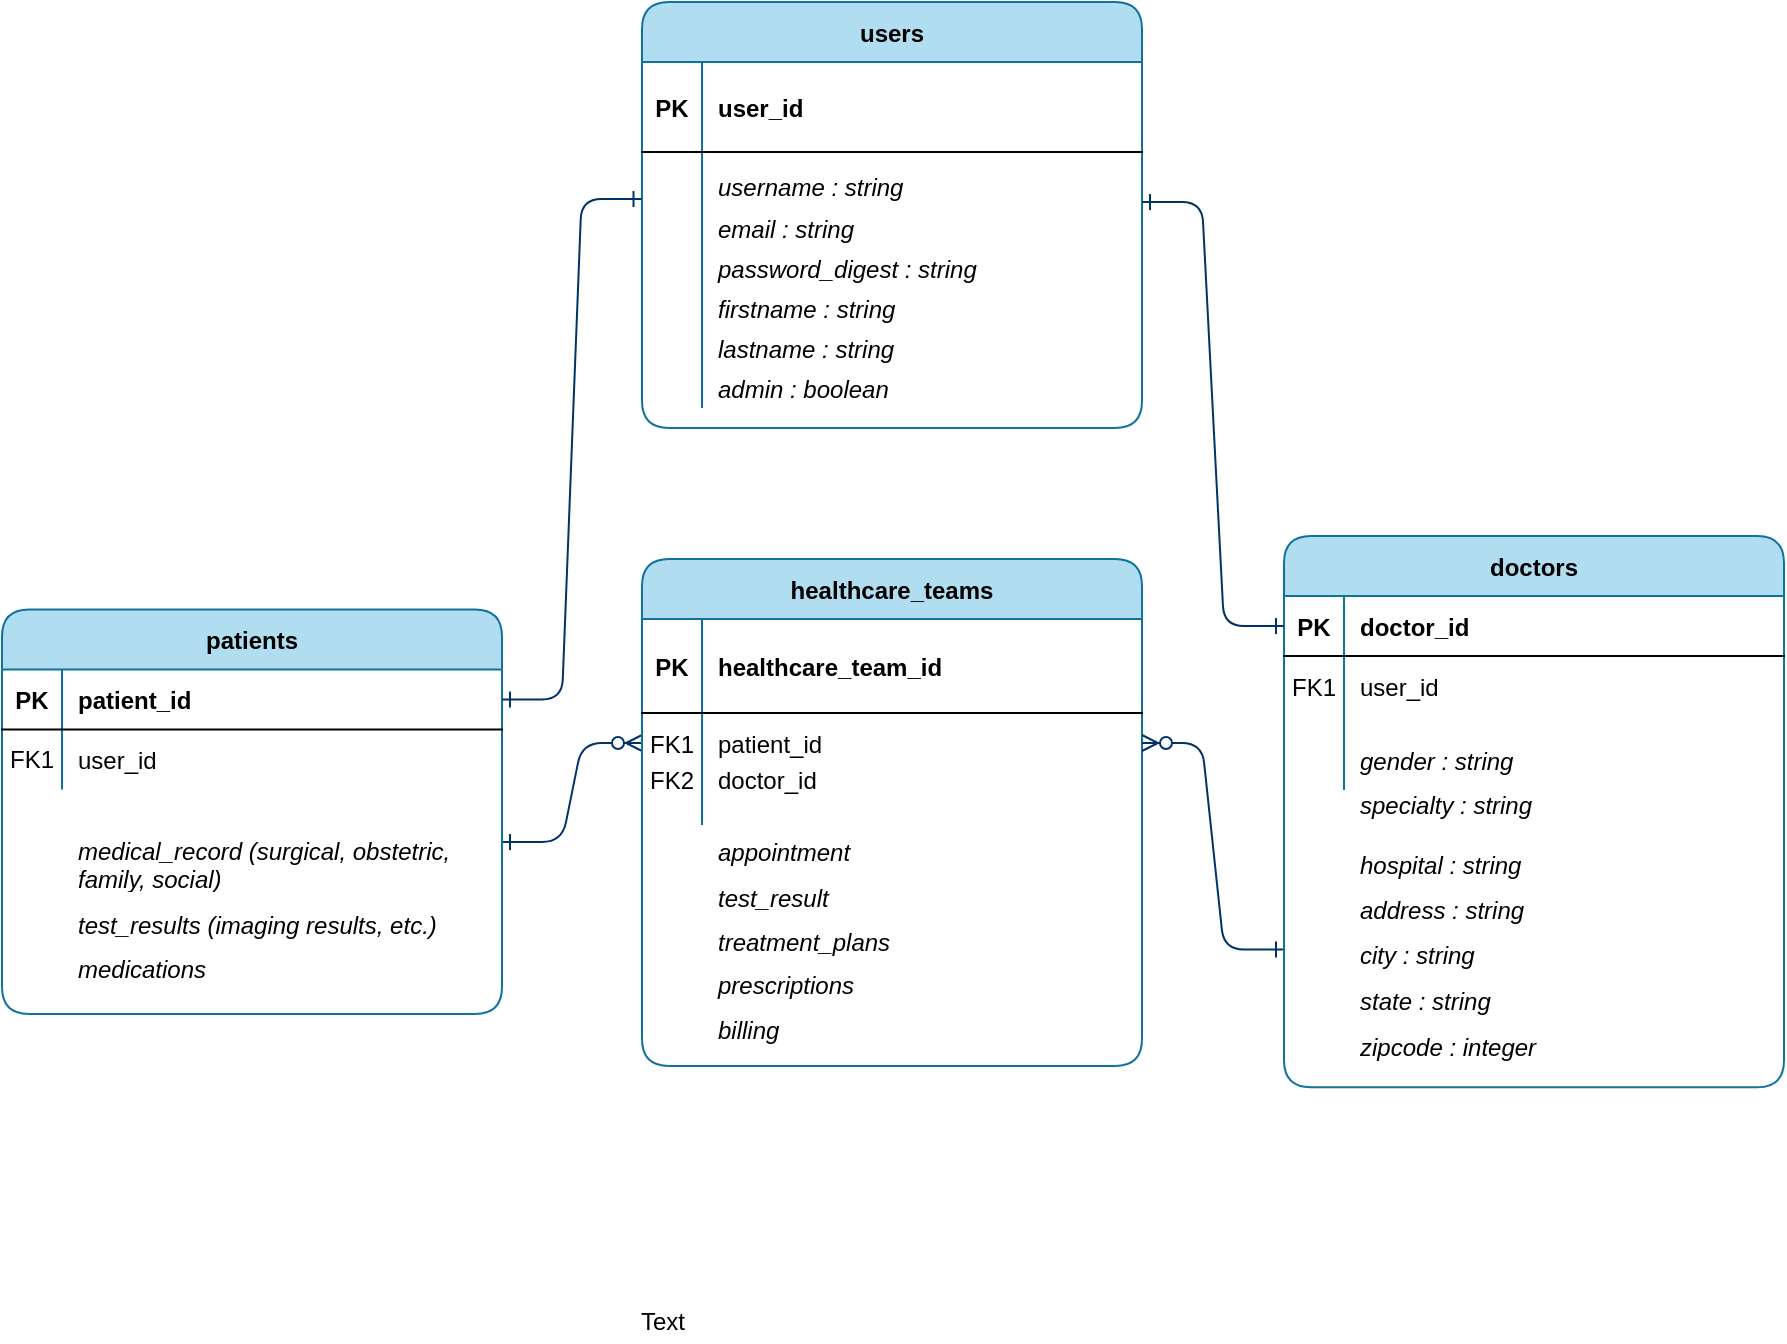 <mxfile version="13.9.9" type="device"><diagram id="R2lEEEUBdFMjLlhIrx00" name="Page-1"><mxGraphModel dx="610" dy="817" grid="1" gridSize="10" guides="1" tooltips="1" connect="1" arrows="1" fold="1" page="1" pageScale="1" pageWidth="1100" pageHeight="850" math="0" shadow="0" extFonts="Permanent Marker^https://fonts.googleapis.com/css?family=Permanent+Marker"><root><mxCell id="0"/><mxCell id="1" parent="0"/><mxCell id="C-vyLk0tnHw3VtMMgP7b-1" value="" style="edgeStyle=entityRelationEdgeStyle;endArrow=ERzeroToMany;startArrow=ERone;endFill=1;startFill=0;strokeColor=#003366;" parent="1" target="C-vyLk0tnHw3VtMMgP7b-6" edge="1"><mxGeometry width="100" height="100" relative="1" as="geometry"><mxPoint x="330" y="550" as="sourcePoint"/><mxPoint x="390" y="899" as="targetPoint"/></mxGeometry></mxCell><mxCell id="C-vyLk0tnHw3VtMMgP7b-2" value="healthcare_teams" style="shape=table;startSize=30;container=1;collapsible=1;childLayout=tableLayout;fixedRows=1;rowLines=0;fontStyle=1;align=center;resizeLast=1;rounded=1;fillColor=#b1ddf0;strokeColor=#10739e;" parent="1" vertex="1"><mxGeometry x="400" y="408.5" width="250" height="253.5" as="geometry"/></mxCell><mxCell id="C-vyLk0tnHw3VtMMgP7b-3" value="" style="shape=partialRectangle;collapsible=0;dropTarget=0;pointerEvents=0;fillColor=none;points=[[0,0.5],[1,0.5]];portConstraint=eastwest;top=0;left=0;right=0;bottom=1;" parent="C-vyLk0tnHw3VtMMgP7b-2" vertex="1"><mxGeometry y="30" width="250" height="47" as="geometry"/></mxCell><mxCell id="C-vyLk0tnHw3VtMMgP7b-4" value="PK" style="shape=partialRectangle;overflow=hidden;connectable=0;fillColor=none;top=0;left=0;bottom=0;right=0;fontStyle=1;" parent="C-vyLk0tnHw3VtMMgP7b-3" vertex="1"><mxGeometry width="30" height="47" as="geometry"/></mxCell><mxCell id="C-vyLk0tnHw3VtMMgP7b-5" value="healthcare_team_id" style="shape=partialRectangle;overflow=hidden;connectable=0;fillColor=none;top=0;left=0;bottom=0;right=0;align=left;spacingLeft=6;fontStyle=1;" parent="C-vyLk0tnHw3VtMMgP7b-3" vertex="1"><mxGeometry x="30" width="220" height="47" as="geometry"/></mxCell><mxCell id="C-vyLk0tnHw3VtMMgP7b-6" value="" style="shape=partialRectangle;collapsible=0;dropTarget=0;pointerEvents=0;fillColor=none;points=[[0,0.5],[1,0.5]];portConstraint=eastwest;top=0;left=0;right=0;bottom=0;" parent="C-vyLk0tnHw3VtMMgP7b-2" vertex="1"><mxGeometry y="77" width="250" height="30" as="geometry"/></mxCell><mxCell id="C-vyLk0tnHw3VtMMgP7b-7" value="FK1" style="shape=partialRectangle;overflow=hidden;connectable=0;fillColor=none;top=0;left=0;bottom=0;right=0;" parent="C-vyLk0tnHw3VtMMgP7b-6" vertex="1"><mxGeometry width="30" height="30" as="geometry"/></mxCell><mxCell id="C-vyLk0tnHw3VtMMgP7b-8" value="patient_id" style="shape=partialRectangle;overflow=hidden;connectable=0;fillColor=none;top=0;left=0;bottom=0;right=0;align=left;spacingLeft=6;" parent="C-vyLk0tnHw3VtMMgP7b-6" vertex="1"><mxGeometry x="30" width="220" height="30" as="geometry"/></mxCell><mxCell id="C-vyLk0tnHw3VtMMgP7b-9" value="" style="shape=partialRectangle;collapsible=0;dropTarget=0;pointerEvents=0;fillColor=none;points=[[0,0.5],[1,0.5]];portConstraint=eastwest;top=0;left=0;right=0;bottom=0;" parent="C-vyLk0tnHw3VtMMgP7b-2" vertex="1"><mxGeometry y="107" width="250" height="26" as="geometry"/></mxCell><mxCell id="C-vyLk0tnHw3VtMMgP7b-10" value="" style="shape=partialRectangle;overflow=hidden;connectable=0;fillColor=none;top=0;left=0;bottom=0;right=0;" parent="C-vyLk0tnHw3VtMMgP7b-9" vertex="1"><mxGeometry width="30" height="26" as="geometry"/></mxCell><mxCell id="C-vyLk0tnHw3VtMMgP7b-11" value="" style="shape=partialRectangle;overflow=hidden;connectable=0;fillColor=none;top=0;left=0;bottom=0;right=0;align=left;spacingLeft=6;" parent="C-vyLk0tnHw3VtMMgP7b-9" vertex="1"><mxGeometry x="30" width="220" height="26" as="geometry"/></mxCell><mxCell id="C-vyLk0tnHw3VtMMgP7b-23" value="patients" style="shape=table;startSize=30;container=1;collapsible=1;childLayout=tableLayout;fixedRows=1;rowLines=0;fontStyle=1;align=center;resizeLast=1;rounded=1;fillColor=#b1ddf0;strokeColor=#10739e;" parent="1" vertex="1"><mxGeometry x="80" y="433.74" width="250" height="202.25" as="geometry"/></mxCell><mxCell id="C-vyLk0tnHw3VtMMgP7b-24" value="" style="shape=partialRectangle;collapsible=0;dropTarget=0;pointerEvents=0;fillColor=none;points=[[0,0.5],[1,0.5]];portConstraint=eastwest;top=0;left=0;right=0;bottom=1;" parent="C-vyLk0tnHw3VtMMgP7b-23" vertex="1"><mxGeometry y="30" width="250" height="30" as="geometry"/></mxCell><mxCell id="C-vyLk0tnHw3VtMMgP7b-25" value="PK" style="shape=partialRectangle;overflow=hidden;connectable=0;fillColor=none;top=0;left=0;bottom=0;right=0;fontStyle=1;" parent="C-vyLk0tnHw3VtMMgP7b-24" vertex="1"><mxGeometry width="30" height="30" as="geometry"/></mxCell><mxCell id="C-vyLk0tnHw3VtMMgP7b-26" value="patient_id" style="shape=partialRectangle;overflow=hidden;connectable=0;fillColor=none;top=0;left=0;bottom=0;right=0;align=left;spacingLeft=6;fontStyle=1;" parent="C-vyLk0tnHw3VtMMgP7b-24" vertex="1"><mxGeometry x="30" width="220" height="30" as="geometry"/></mxCell><mxCell id="C-vyLk0tnHw3VtMMgP7b-27" value="" style="shape=partialRectangle;collapsible=0;dropTarget=0;pointerEvents=0;fillColor=none;points=[[0,0.5],[1,0.5]];portConstraint=eastwest;top=0;left=0;right=0;bottom=0;" parent="C-vyLk0tnHw3VtMMgP7b-23" vertex="1"><mxGeometry y="60" width="250" height="30" as="geometry"/></mxCell><mxCell id="C-vyLk0tnHw3VtMMgP7b-28" value="" style="shape=partialRectangle;overflow=hidden;connectable=0;fillColor=none;top=0;left=0;bottom=0;right=0;" parent="C-vyLk0tnHw3VtMMgP7b-27" vertex="1"><mxGeometry width="30" height="30" as="geometry"/></mxCell><mxCell id="C-vyLk0tnHw3VtMMgP7b-29" value="user_id" style="shape=partialRectangle;overflow=hidden;connectable=0;fillColor=none;top=0;left=0;bottom=0;right=0;align=left;spacingLeft=6;" parent="C-vyLk0tnHw3VtMMgP7b-27" vertex="1"><mxGeometry x="30" width="220" height="30" as="geometry"/></mxCell><mxCell id="C-vyLk0tnHw3VtMMgP7b-12" value="" style="edgeStyle=entityRelationEdgeStyle;endArrow=ERzeroToMany;startArrow=ERone;endFill=1;startFill=0;entryX=1;entryY=0.5;entryDx=0;entryDy=0;exitX=0;exitY=0.75;exitDx=0;exitDy=0;strokeColor=#003366;" parent="1" source="MzPd2CHmNBtsARFh89y6-18" target="C-vyLk0tnHw3VtMMgP7b-6" edge="1"><mxGeometry width="100" height="100" relative="1" as="geometry"><mxPoint x="721" y="550" as="sourcePoint"/><mxPoint x="410" y="484" as="targetPoint"/></mxGeometry></mxCell><mxCell id="MzPd2CHmNBtsARFh89y6-7" value="FK2" style="shape=partialRectangle;overflow=hidden;connectable=0;fillColor=none;top=0;left=0;bottom=0;right=0;" parent="1" vertex="1"><mxGeometry x="400" y="503.5" width="30" height="30" as="geometry"/></mxCell><mxCell id="MzPd2CHmNBtsARFh89y6-18" value="doctors" style="shape=table;startSize=30;container=1;collapsible=1;childLayout=tableLayout;fixedRows=1;rowLines=0;fontStyle=1;align=center;resizeLast=1;rounded=1;fillColor=#b1ddf0;strokeColor=#10739e;" parent="1" vertex="1"><mxGeometry x="721" y="397.06" width="250" height="275.62" as="geometry"/></mxCell><mxCell id="MzPd2CHmNBtsARFh89y6-19" value="" style="shape=partialRectangle;collapsible=0;dropTarget=0;pointerEvents=0;fillColor=none;points=[[0,0.5],[1,0.5]];portConstraint=eastwest;top=0;left=0;right=0;bottom=1;" parent="MzPd2CHmNBtsARFh89y6-18" vertex="1"><mxGeometry y="30" width="250" height="30" as="geometry"/></mxCell><mxCell id="MzPd2CHmNBtsARFh89y6-20" value="PK" style="shape=partialRectangle;overflow=hidden;connectable=0;fillColor=none;top=0;left=0;bottom=0;right=0;fontStyle=1;" parent="MzPd2CHmNBtsARFh89y6-19" vertex="1"><mxGeometry width="30" height="30" as="geometry"/></mxCell><mxCell id="MzPd2CHmNBtsARFh89y6-21" value="doctor_id" style="shape=partialRectangle;overflow=hidden;connectable=0;fillColor=none;top=0;left=0;bottom=0;right=0;align=left;spacingLeft=6;fontStyle=1;" parent="MzPd2CHmNBtsARFh89y6-19" vertex="1"><mxGeometry x="30" width="220" height="30" as="geometry"/></mxCell><mxCell id="MzPd2CHmNBtsARFh89y6-22" value="" style="shape=partialRectangle;collapsible=0;dropTarget=0;pointerEvents=0;fillColor=none;points=[[0,0.5],[1,0.5]];portConstraint=eastwest;top=0;left=0;right=0;bottom=0;" parent="MzPd2CHmNBtsARFh89y6-18" vertex="1"><mxGeometry y="60" width="250" height="30" as="geometry"/></mxCell><mxCell id="MzPd2CHmNBtsARFh89y6-23" value="FK1" style="shape=partialRectangle;overflow=hidden;connectable=0;fillColor=none;top=0;left=0;bottom=0;right=0;" parent="MzPd2CHmNBtsARFh89y6-22" vertex="1"><mxGeometry width="30" height="30" as="geometry"/></mxCell><mxCell id="MzPd2CHmNBtsARFh89y6-24" value="user_id" style="shape=partialRectangle;overflow=hidden;connectable=0;fillColor=none;top=0;left=0;bottom=0;right=0;align=left;spacingLeft=6;" parent="MzPd2CHmNBtsARFh89y6-22" vertex="1"><mxGeometry x="30" width="220" height="30" as="geometry"/></mxCell><mxCell id="MzPd2CHmNBtsARFh89y6-25" value="" style="shape=partialRectangle;collapsible=0;dropTarget=0;pointerEvents=0;fillColor=none;points=[[0,0.5],[1,0.5]];portConstraint=eastwest;top=0;left=0;right=0;bottom=0;" parent="MzPd2CHmNBtsARFh89y6-18" vertex="1"><mxGeometry y="90" width="250" height="37" as="geometry"/></mxCell><mxCell id="MzPd2CHmNBtsARFh89y6-26" value="" style="shape=partialRectangle;overflow=hidden;connectable=0;fillColor=none;top=0;left=0;bottom=0;right=0;" parent="MzPd2CHmNBtsARFh89y6-25" vertex="1"><mxGeometry width="30" height="37" as="geometry"/></mxCell><mxCell id="MzPd2CHmNBtsARFh89y6-27" value="" style="shape=partialRectangle;overflow=hidden;connectable=0;fillColor=none;top=0;left=0;bottom=0;right=0;align=left;spacingLeft=6;" parent="MzPd2CHmNBtsARFh89y6-25" vertex="1"><mxGeometry x="30" width="220" height="37" as="geometry"/></mxCell><mxCell id="MzPd2CHmNBtsARFh89y6-30" value="doctor_id" style="shape=partialRectangle;overflow=hidden;connectable=0;fillColor=none;top=0;left=0;bottom=0;right=0;align=left;spacingLeft=6;" parent="1" vertex="1"><mxGeometry x="430" y="503.5" width="220" height="30" as="geometry"/></mxCell><mxCell id="Juw4Spq1CtYMTUwcJ2YP-6" value="users" style="shape=table;startSize=30;container=1;collapsible=1;childLayout=tableLayout;fixedRows=1;rowLines=0;fontStyle=1;align=center;resizeLast=1;rounded=1;fillColor=#b1ddf0;strokeColor=#10739e;" parent="1" vertex="1"><mxGeometry x="400" y="130" width="250" height="213" as="geometry"/></mxCell><mxCell id="Juw4Spq1CtYMTUwcJ2YP-7" value="" style="shape=partialRectangle;collapsible=0;dropTarget=0;pointerEvents=0;fillColor=none;points=[[0,0.5],[1,0.5]];portConstraint=eastwest;top=0;left=0;right=0;bottom=1;" parent="Juw4Spq1CtYMTUwcJ2YP-6" vertex="1"><mxGeometry y="30" width="250" height="45" as="geometry"/></mxCell><mxCell id="Juw4Spq1CtYMTUwcJ2YP-8" value="PK" style="shape=partialRectangle;overflow=hidden;connectable=0;fillColor=none;top=0;left=0;bottom=0;right=0;fontStyle=1;" parent="Juw4Spq1CtYMTUwcJ2YP-7" vertex="1"><mxGeometry width="30" height="45" as="geometry"/></mxCell><mxCell id="Juw4Spq1CtYMTUwcJ2YP-9" value="user_id" style="shape=partialRectangle;overflow=hidden;connectable=0;fillColor=none;top=0;left=0;bottom=0;right=0;align=left;spacingLeft=6;fontStyle=1;" parent="Juw4Spq1CtYMTUwcJ2YP-7" vertex="1"><mxGeometry x="30" width="220" height="45" as="geometry"/></mxCell><mxCell id="Juw4Spq1CtYMTUwcJ2YP-10" value="" style="shape=partialRectangle;collapsible=0;dropTarget=0;pointerEvents=0;fillColor=none;points=[[0,0.5],[1,0.5]];portConstraint=eastwest;top=0;left=0;right=0;bottom=0;" parent="Juw4Spq1CtYMTUwcJ2YP-6" vertex="1"><mxGeometry y="75" width="250" height="30" as="geometry"/></mxCell><mxCell id="Juw4Spq1CtYMTUwcJ2YP-11" value="" style="shape=partialRectangle;overflow=hidden;connectable=0;fillColor=none;top=0;left=0;bottom=0;right=0;" parent="Juw4Spq1CtYMTUwcJ2YP-10" vertex="1"><mxGeometry width="30" height="30" as="geometry"/></mxCell><mxCell id="Juw4Spq1CtYMTUwcJ2YP-12" value="" style="shape=partialRectangle;overflow=hidden;connectable=0;fillColor=none;top=0;left=0;bottom=0;right=0;align=left;spacingLeft=6;" parent="Juw4Spq1CtYMTUwcJ2YP-10" vertex="1"><mxGeometry x="30" width="220" height="30" as="geometry"/></mxCell><mxCell id="Juw4Spq1CtYMTUwcJ2YP-13" value="" style="shape=partialRectangle;collapsible=0;dropTarget=0;pointerEvents=0;fillColor=none;points=[[0,0.5],[1,0.5]];portConstraint=eastwest;top=0;left=0;right=0;bottom=0;" parent="Juw4Spq1CtYMTUwcJ2YP-6" vertex="1"><mxGeometry y="105" width="250" height="98" as="geometry"/></mxCell><mxCell id="Juw4Spq1CtYMTUwcJ2YP-14" value="" style="shape=partialRectangle;overflow=hidden;connectable=0;fillColor=none;top=0;left=0;bottom=0;right=0;" parent="Juw4Spq1CtYMTUwcJ2YP-13" vertex="1"><mxGeometry width="30" height="98" as="geometry"/></mxCell><mxCell id="Juw4Spq1CtYMTUwcJ2YP-15" value="" style="shape=partialRectangle;overflow=hidden;connectable=0;fillColor=none;top=0;left=0;bottom=0;right=0;align=left;spacingLeft=6;" parent="Juw4Spq1CtYMTUwcJ2YP-13" vertex="1"><mxGeometry x="30" width="220" height="98" as="geometry"/></mxCell><mxCell id="Juw4Spq1CtYMTUwcJ2YP-16" value="" style="edgeStyle=entityRelationEdgeStyle;endArrow=ERone;startArrow=ERone;endFill=0;startFill=0;entryX=1;entryY=0.5;entryDx=0;entryDy=0;exitX=-0.001;exitY=-0.066;exitDx=0;exitDy=0;exitPerimeter=0;strokeColor=#003366;" parent="1" source="Juw4Spq1CtYMTUwcJ2YP-13" target="C-vyLk0tnHw3VtMMgP7b-24" edge="1"><mxGeometry width="100" height="100" relative="1" as="geometry"><mxPoint x="-10" y="474" as="sourcePoint"/><mxPoint x="70" y="540" as="targetPoint"/></mxGeometry></mxCell><mxCell id="Juw4Spq1CtYMTUwcJ2YP-19" value="firstname : string" style="shape=partialRectangle;overflow=hidden;connectable=0;fillColor=none;top=0;left=0;bottom=0;right=0;align=left;spacingLeft=6;fontStyle=2" parent="1" vertex="1"><mxGeometry x="430" y="268" width="220" height="30" as="geometry"/></mxCell><mxCell id="Juw4Spq1CtYMTUwcJ2YP-20" value="lastname : string" style="shape=partialRectangle;overflow=hidden;connectable=0;fillColor=none;top=0;left=0;bottom=0;right=0;align=left;spacingLeft=6;fontStyle=2" parent="1" vertex="1"><mxGeometry x="430" y="288" width="220" height="30" as="geometry"/></mxCell><mxCell id="Juw4Spq1CtYMTUwcJ2YP-21" value="email : string" style="shape=partialRectangle;overflow=hidden;connectable=0;fillColor=none;top=0;left=0;bottom=0;right=0;align=left;spacingLeft=6;fontStyle=2" parent="1" vertex="1"><mxGeometry x="430" y="228" width="220" height="30" as="geometry"/></mxCell><mxCell id="Juw4Spq1CtYMTUwcJ2YP-22" value="password_digest : string" style="shape=partialRectangle;overflow=hidden;connectable=0;fillColor=none;top=0;left=0;bottom=0;right=0;align=left;spacingLeft=6;fontStyle=2" parent="1" vertex="1"><mxGeometry x="430" y="248" width="220" height="30" as="geometry"/></mxCell><mxCell id="Juw4Spq1CtYMTUwcJ2YP-24" value="username : string" style="shape=partialRectangle;overflow=hidden;connectable=0;fillColor=none;top=0;left=0;bottom=0;right=0;align=left;spacingLeft=6;fontStyle=2" parent="1" vertex="1"><mxGeometry x="430" y="207" width="220" height="30" as="geometry"/></mxCell><mxCell id="Juw4Spq1CtYMTUwcJ2YP-26" value="FK1" style="shape=partialRectangle;overflow=hidden;connectable=0;fillColor=none;top=0;left=0;bottom=0;right=0;" parent="1" vertex="1"><mxGeometry x="80" y="493.24" width="30" height="30" as="geometry"/></mxCell><mxCell id="Juw4Spq1CtYMTUwcJ2YP-32" value="specialty : string" style="shape=partialRectangle;overflow=hidden;connectable=0;fillColor=none;top=0;left=0;bottom=0;right=0;align=left;spacingLeft=6;fontStyle=2" parent="1" vertex="1"><mxGeometry x="751" y="516.18" width="220" height="30" as="geometry"/></mxCell><mxCell id="Juw4Spq1CtYMTUwcJ2YP-34" value="medical_record (surgical, obstetric, &#10;family, social) " style="shape=partialRectangle;overflow=hidden;connectable=0;fillColor=none;top=0;left=0;bottom=0;right=0;align=left;spacingLeft=6;fontStyle=2" parent="1" vertex="1"><mxGeometry x="110" y="546.24" width="220" height="30" as="geometry"/></mxCell><mxCell id="Juw4Spq1CtYMTUwcJ2YP-35" value="treatment_plans " style="shape=partialRectangle;overflow=hidden;connectable=0;fillColor=none;top=0;left=0;bottom=0;right=0;align=left;spacingLeft=6;fontStyle=2" parent="1" vertex="1"><mxGeometry x="430" y="584.25" width="220" height="30" as="geometry"/></mxCell><mxCell id="Juw4Spq1CtYMTUwcJ2YP-36" value="test_results (imaging results, etc.)" style="shape=partialRectangle;overflow=hidden;connectable=0;fillColor=none;top=0;left=0;bottom=0;right=0;align=left;spacingLeft=6;fontStyle=2" parent="1" vertex="1"><mxGeometry x="110" y="576.24" width="220" height="30" as="geometry"/></mxCell><mxCell id="Juw4Spq1CtYMTUwcJ2YP-37" value="medications" style="shape=partialRectangle;overflow=hidden;connectable=0;fillColor=none;top=0;left=0;bottom=0;right=0;align=left;spacingLeft=6;fontStyle=2" parent="1" vertex="1"><mxGeometry x="110" y="598.24" width="220" height="30" as="geometry"/></mxCell><mxCell id="Juw4Spq1CtYMTUwcJ2YP-39" value="appointment" style="shape=partialRectangle;overflow=hidden;connectable=0;fillColor=none;top=0;left=0;bottom=0;right=0;align=left;spacingLeft=6;fontStyle=2" parent="1" vertex="1"><mxGeometry x="430" y="539.25" width="220" height="30" as="geometry"/></mxCell><mxCell id="Juw4Spq1CtYMTUwcJ2YP-40" value="test_result " style="shape=partialRectangle;overflow=hidden;connectable=0;fillColor=none;top=0;left=0;bottom=0;right=0;align=left;spacingLeft=6;fontStyle=2" parent="1" vertex="1"><mxGeometry x="430" y="562.25" width="220" height="30" as="geometry"/></mxCell><mxCell id="Juw4Spq1CtYMTUwcJ2YP-43" value="prescriptions" style="shape=partialRectangle;overflow=hidden;connectable=0;fillColor=none;top=0;left=0;bottom=0;right=0;align=left;spacingLeft=6;fontStyle=2" parent="1" vertex="1"><mxGeometry x="430" y="606" width="220" height="30" as="geometry"/></mxCell><mxCell id="Juw4Spq1CtYMTUwcJ2YP-45" value="billing" style="shape=partialRectangle;overflow=hidden;connectable=0;fillColor=none;top=0;left=0;bottom=0;right=0;align=left;spacingLeft=6;fontStyle=2" parent="1" vertex="1"><mxGeometry x="430" y="628.5" width="220" height="30" as="geometry"/></mxCell><mxCell id="_ppDfrjNG9_abm-QauvI-1" value="gender : string" style="shape=partialRectangle;overflow=hidden;connectable=0;fillColor=none;top=0;left=0;bottom=0;right=0;align=left;spacingLeft=6;fontStyle=2" parent="1" vertex="1"><mxGeometry x="751" y="494.18" width="220" height="30" as="geometry"/></mxCell><mxCell id="_ppDfrjNG9_abm-QauvI-2" value="hospital : string" style="shape=partialRectangle;overflow=hidden;connectable=0;fillColor=none;top=0;left=0;bottom=0;right=0;align=left;spacingLeft=6;fontStyle=2" parent="1" vertex="1"><mxGeometry x="751" y="546.18" width="220" height="30" as="geometry"/></mxCell><mxCell id="6cOX3caCPrTMxXrzOLzq-1" value="admin : boolean" style="shape=partialRectangle;overflow=hidden;connectable=0;fillColor=none;top=0;left=0;bottom=0;right=0;align=left;spacingLeft=6;fontStyle=2" parent="1" vertex="1"><mxGeometry x="430" y="308" width="220" height="30" as="geometry"/></mxCell><mxCell id="6cOX3caCPrTMxXrzOLzq-5" value="address : string" style="shape=partialRectangle;overflow=hidden;connectable=0;fillColor=none;top=0;left=0;bottom=0;right=0;align=left;spacingLeft=6;fontStyle=2" parent="1" vertex="1"><mxGeometry x="751" y="568.68" width="220" height="30" as="geometry"/></mxCell><mxCell id="6cOX3caCPrTMxXrzOLzq-6" value="city : string" style="shape=partialRectangle;overflow=hidden;connectable=0;fillColor=none;top=0;left=0;bottom=0;right=0;align=left;spacingLeft=6;fontStyle=2" parent="1" vertex="1"><mxGeometry x="751" y="591.18" width="220" height="30" as="geometry"/></mxCell><mxCell id="6cOX3caCPrTMxXrzOLzq-7" value="state : string" style="shape=partialRectangle;overflow=hidden;connectable=0;fillColor=none;top=0;left=0;bottom=0;right=0;align=left;spacingLeft=6;fontStyle=2" parent="1" vertex="1"><mxGeometry x="751" y="614.18" width="220" height="30" as="geometry"/></mxCell><mxCell id="6cOX3caCPrTMxXrzOLzq-8" value="zipcode : integer" style="shape=partialRectangle;overflow=hidden;connectable=0;fillColor=none;top=0;left=0;bottom=0;right=0;align=left;spacingLeft=6;fontStyle=2" parent="1" vertex="1"><mxGeometry x="751" y="637.18" width="220" height="30" as="geometry"/></mxCell><mxCell id="6cOX3caCPrTMxXrzOLzq-9" value="" style="edgeStyle=entityRelationEdgeStyle;endArrow=ERone;startArrow=ERone;endFill=0;startFill=0;entryX=0;entryY=0.5;entryDx=0;entryDy=0;strokeColor=#003366;" parent="1" target="MzPd2CHmNBtsARFh89y6-19" edge="1"><mxGeometry width="100" height="100" relative="1" as="geometry"><mxPoint x="650" y="230" as="sourcePoint"/><mxPoint x="330" y="492.75" as="targetPoint"/></mxGeometry></mxCell><mxCell id="aL4jkMQEHeZi1cKKgWUZ-1" value="Text" style="text;html=1;align=center;verticalAlign=middle;resizable=0;points=[];autosize=1;" vertex="1" parent="1"><mxGeometry x="390" y="780" width="40" height="20" as="geometry"/></mxCell></root></mxGraphModel></diagram></mxfile>